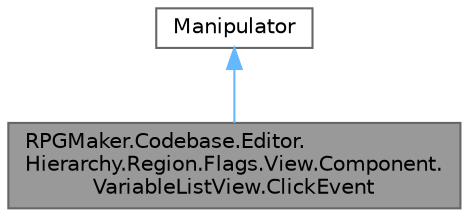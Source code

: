 digraph "RPGMaker.Codebase.Editor.Hierarchy.Region.Flags.View.Component.VariableListView.ClickEvent"
{
 // LATEX_PDF_SIZE
  bgcolor="transparent";
  edge [fontname=Helvetica,fontsize=10,labelfontname=Helvetica,labelfontsize=10];
  node [fontname=Helvetica,fontsize=10,shape=box,height=0.2,width=0.4];
  Node1 [id="Node000001",label="RPGMaker.Codebase.Editor.\lHierarchy.Region.Flags.View.Component.\lVariableListView.ClickEvent",height=0.2,width=0.4,color="gray40", fillcolor="grey60", style="filled", fontcolor="black",tooltip="クリック・イベント"];
  Node2 -> Node1 [id="edge1_Node000001_Node000002",dir="back",color="steelblue1",style="solid",tooltip=" "];
  Node2 [id="Node000002",label="Manipulator",height=0.2,width=0.4,color="gray40", fillcolor="white", style="filled",tooltip=" "];
}
